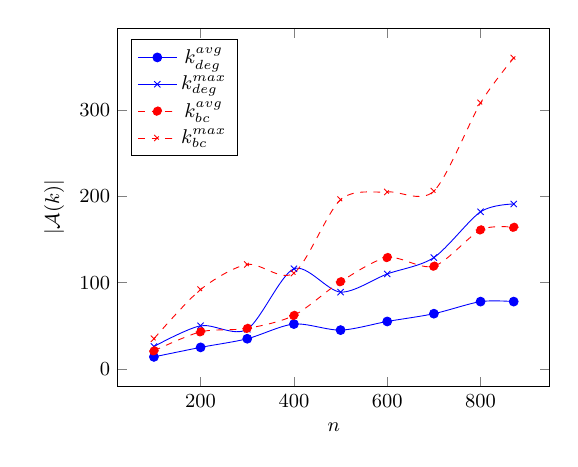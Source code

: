 \tikzstyle{textstyle}=[font=\fontsize{9}{9}\selectfont]
\begin{tikzpicture}[textstyle, scale=0.8]
    \begin{axis}[
        xlabel={$n$},
        ylabel={$|\mathcal{A}(k)|$},
		legend pos=north west
        ]
        
    \addplot[smooth,mark=*,color=blue] plot coordinates {
		(100,14)
		(200,25)
		(300,35)
		(400,52)
		(500,45)
		(600,55)
		(700,64)
		(800,78)
		(871,78)
    };
    \addlegendentry{$k_{deg}^{avg}$}
    
    \addplot[smooth,mark=x,color=blue] plot coordinates {
		(100,26)
		(200,50)
		(300,46)
		(400,116)
		(500,89)
		(600,110)
		(700,129)
		(800,182)
		(871,191)
    };
    \addlegendentry{$k_{deg}^{max}$}

    \addplot[smooth,mark=*, color=red, dashed] plot coordinates {
		(100,21)
		(200,43)
		(300,47)
		(400,62)
		(500,101)
		(600,129)
		(700,119)
		(800,161)
		(871,164)
    };
    \addlegendentry{$k_{bc}^{avg}$}
    
    \addplot[smooth,mark=x, color=red, dashed] plot coordinates {
		(100,35)
		(200,92)
		(300,121)
		(400,111)
		(500,196)
		(600,205)
		(700,206)
		(800,308)
		(871,360)
    };
    \addlegendentry{$k_{bc}^{max}$}
    
    \end{axis}
\end{tikzpicture}
